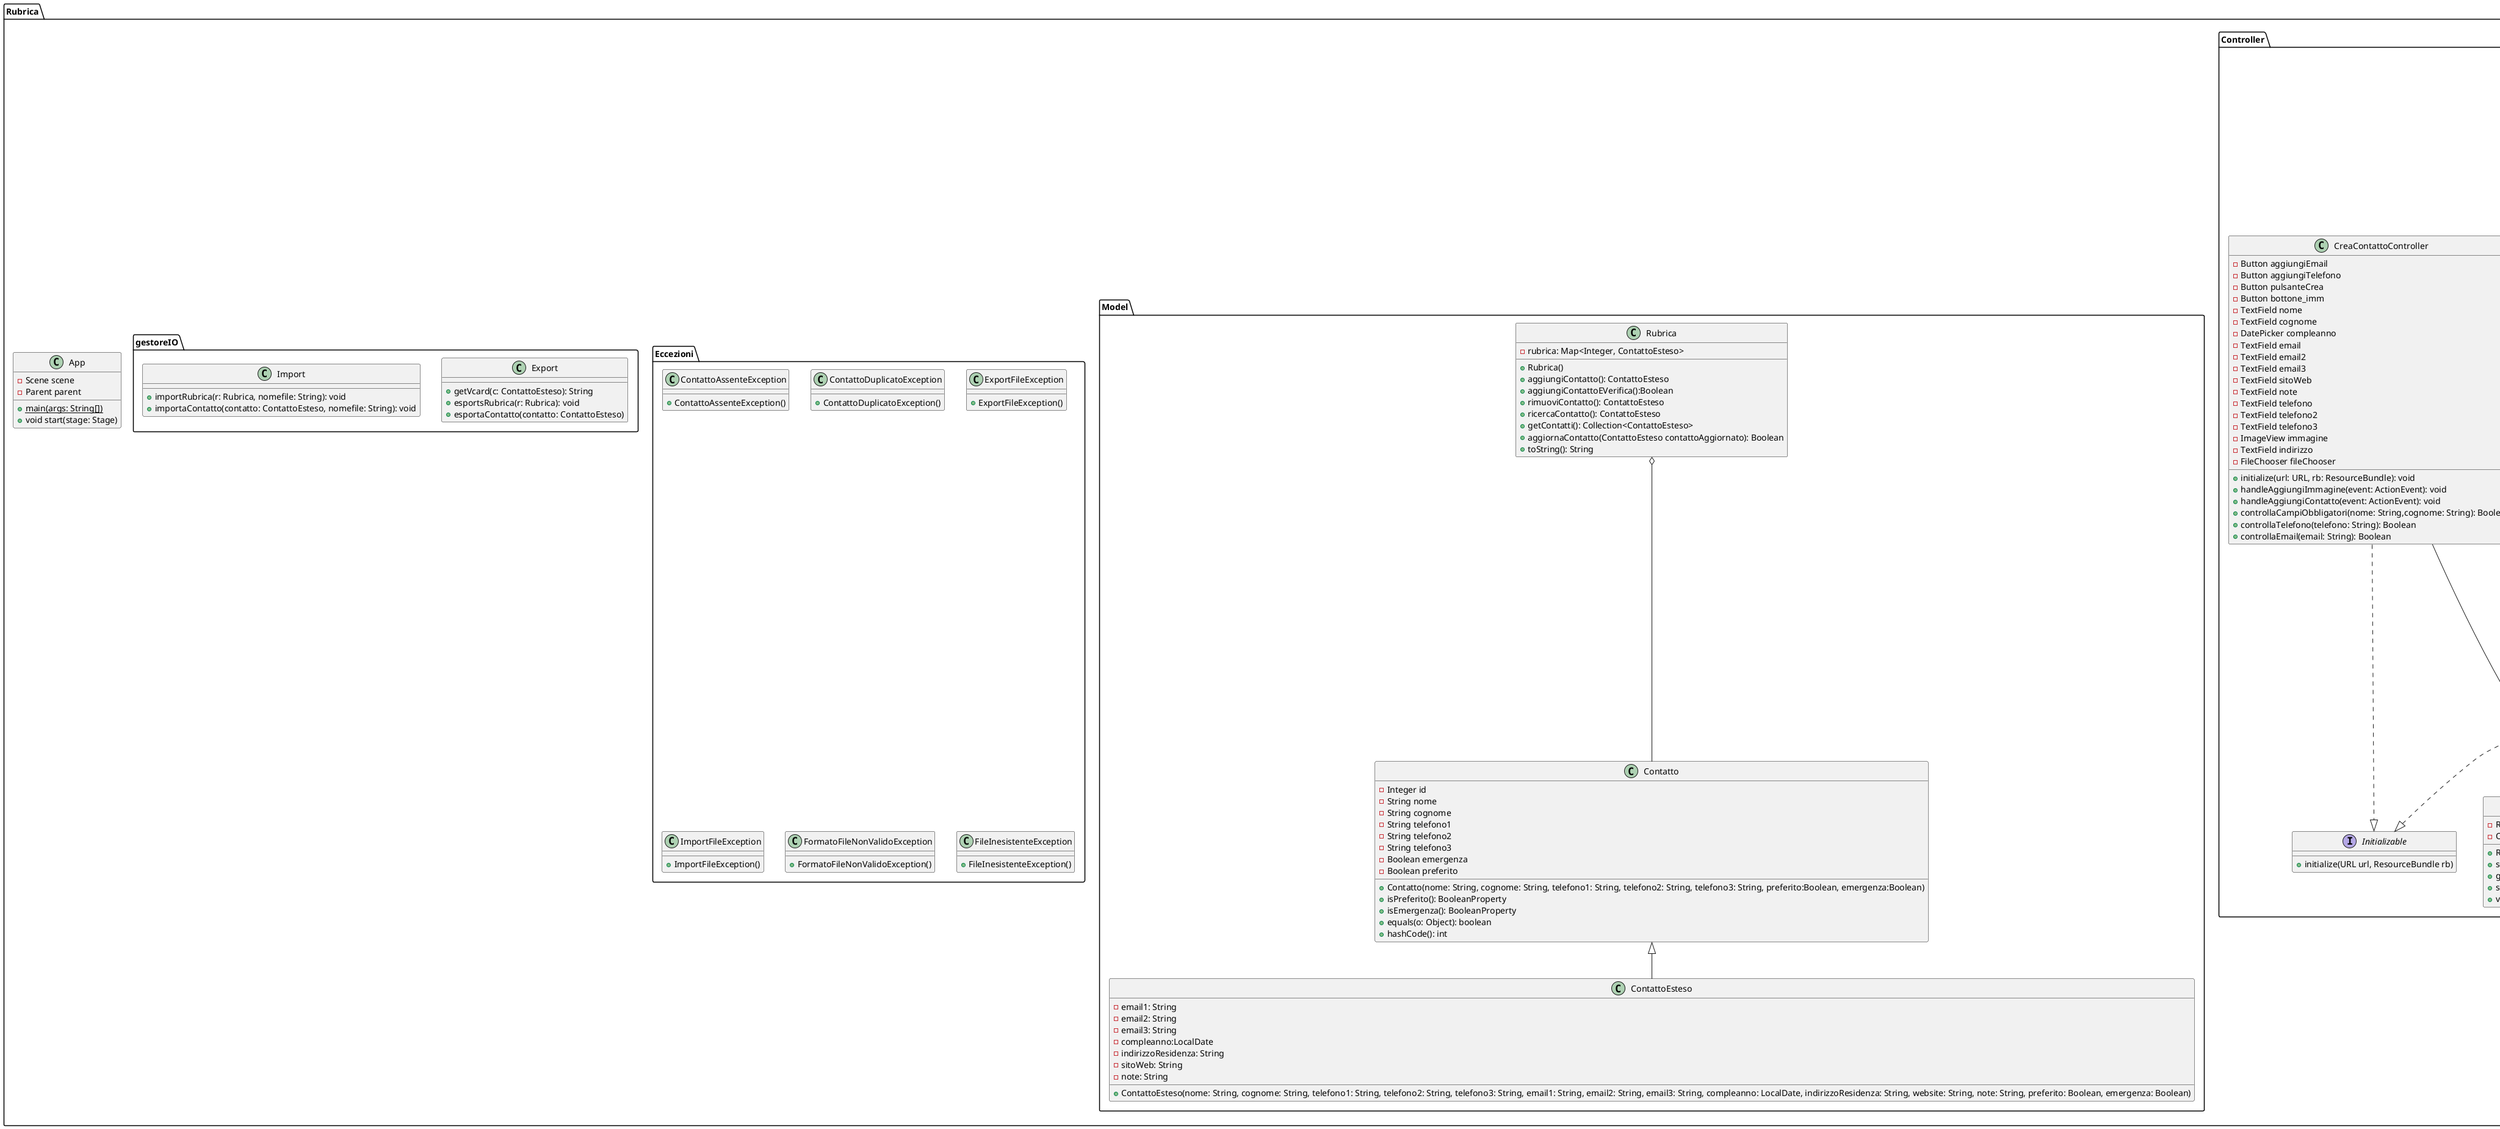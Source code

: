 @startuml
package Rubrica {
        class App {
            - Scene scene
            - Parent parent
            + {static} main(args: String[])
            + void start(stage: Stage)
        }
    package Controller{
          interface Initializable {
          + initialize(URL url, ResourceBundle rb)
}
          abstract class AbstractController {
    - Rubrica rubrica
    - ObservableList<ContattoEsteso> listaContatti
    + Rubrica getRubrica()
    + setRubrica(rubrica: Rubrica): void
    + getListaContatti(): ObservableList<ContattoEsteso> 
    + setListaContatti(listaContatti: ObservableList<ContattoEsteso>): void
    + void mostraDialog ():void
}
        class RubricaController{
    - ContattoEsteso contattoSelezionato
    - FilteredList<ContattoEsteso> contattiFiltartiPreferiti
    - FilteredList<ContattoEsteso> contattiFiltratiEmergenza
    - TextField nomeField
    - TextField cognomeField
    - TextField telefono1Field
    - TextField telefono2Field
    - TextField telefono3Field
    - TextField email1Field
    - TextField email2Field
    - TextField email3Field
    - DatePicker compleannoField
    - TextField indirizzoField
    - TextField noteField
    - MenuItem emergenzaBtn
    - MenuItem preferitiBtn
    - TextField pulsanteCerca
    - Button pulsanteCrea
    - Button pulsanteElimina
    - Button pulsanteModifica
    - Button pulsanteSalva
    - Label favoritesBtn
    - TableColumn<ContattoEsteso, String> cognomeClm
    - Label fullname
    - ImageView imgcontatto
    - TableColumn<ContattoEsteso, String> nomeClm
    - TableView<ContattoEsteso> rubricaTable
    - SplitPane splitPane
    - Button preferitiFlag
    - Button emergenzaFlag
    - MenuItem del
    - MenuItem showEmergenza
    - MenuItem showRubrica
    - MenuItem editBtn
    - MenuItem helpBtn
    - MenuItem exportBtn
    - MenuItem importBtn
    + initialize(url: URL, rb: ResourceBundle): void
    + handleNuovoContatto(ActionEvent event):void
    - filtraContatti(String c): void
    - mostraDettaglioContatti(contatto: ContattoEsteso): void
    - setEditableAll(isEditable: boolean): void
    + handleEliminaContatto(event: ActionEvent): void
    + handleModificaContatto(event: ActionEvent): void
    + gestioneSalvaModifiche(e: ActionEvent): void
    - showRubrica(): void
    - showPreferiti(): void
    - showEmergenza(): void
    - toggleEmergenza(): void
    - togglePreferiti(): void
    - {static} openWebpage(urlString: String):void
    - openGit(): void
    + importRubrica(): void
    + exportRubrica(): void
    + exportContatto(): void
        }
        class CreaContattoController{
    - Button aggiungiEmail
    - Button aggiungiTelefono
    - Button pulsanteCrea
    - Button bottone_imm
    - TextField nome
    - TextField cognome
    - DatePicker compleanno
    - TextField email
    - TextField email2
    - TextField email3
    - TextField sitoWeb
    - TextField note
    - TextField telefono
    - TextField telefono2
    - TextField telefono3
    - ImageView immagine
    - TextField indirizzo
    - FileChooser fileChooser
    + initialize(url: URL, rb: ResourceBundle): void
    + handleAggiungiImmagine(event: ActionEvent): void
    + handleAggiungiContatto(event: ActionEvent): void
    + controllaCampiObbligatori(nome: String,cognome: String): Boolean
    + controllaTelefono(telefono: String): Boolean
    + controllaEmail(email: String): Boolean
}
RubricaController --|> AbstractController
RubricaController ..|> Initializable
CreaContattoController --|> AbstractController
CreaContattoController..|> Initializable
    }


    package Model{
class Rubrica {
    - rubrica: Map<Integer, ContattoEsteso>
    + Rubrica()
    + aggiungiContatto(): ContattoEsteso
    + aggiungiContattoEVerifica():Boolean
    + rimuoviContatto(): ContattoEsteso
    + ricercaContatto(): ContattoEsteso
    + getContatti(): Collection<ContattoEsteso>
    + aggiornaContatto(ContattoEsteso contattoAggiornato): Boolean
    + toString(): String
}

        class Contatto {
    - Integer id
    - String nome
    - String cognome
    - String telefono1
    - String telefono2
    - String telefono3
    - Boolean emergenza
    - Boolean preferito
    + Contatto(nome: String, cognome: String, telefono1: String, telefono2: String, telefono3: String, preferito:Boolean, emergenza:Boolean)
    + isPreferito(): BooleanProperty 
    + isEmergenza(): BooleanProperty 
    + equals(o: Object): boolean 
    + hashCode(): int
 }

        class ContattoEsteso {
    -  email1: String
    -  email2: String
    -  email3: String
    -  compleanno:LocalDate
    -  indirizzoResidenza: String
    -  sitoWeb: String
    -  note: String
    + ContattoEsteso(nome: String, cognome: String, telefono1: String, telefono2: String, telefono3: String, email1: String, email2: String, email3: String, compleanno: LocalDate, indirizzoResidenza: String, website: String, note: String, preferito: Boolean, emergenza: Boolean)
 }
        Contatto <|-- ContattoEsteso
Rubrica o-- Contatto
    }

  package Eccezioni {
    class ContattoAssenteException{
      + ContattoAssenteException()
    }
    class ContattoDuplicatoException{
      + ContattoDuplicatoException()
    }
    class ExportFileException{
      + ExportFileException()
    }
    class ImportFileException{
      + ImportFileException()
    }
    class FormatoFileNonValidoException{
        + FormatoFileNonValidoException()
    }
    class FileInesistenteException{
        + FileInesistenteException()
    }
  }
  package gestoreIO{
    class Export{
      + getVcard(c: ContattoEsteso): String
      + esportsRubrica(r: Rubrica): void
      + esportaContatto(contatto: ContattoEsteso)
    }
    class Import{
      + importRubrica(r: Rubrica, nomefile: String): void
      + importaContatto(contatto: ContattoEsteso, nomefile: String): void
    }
  }
}
@enduml